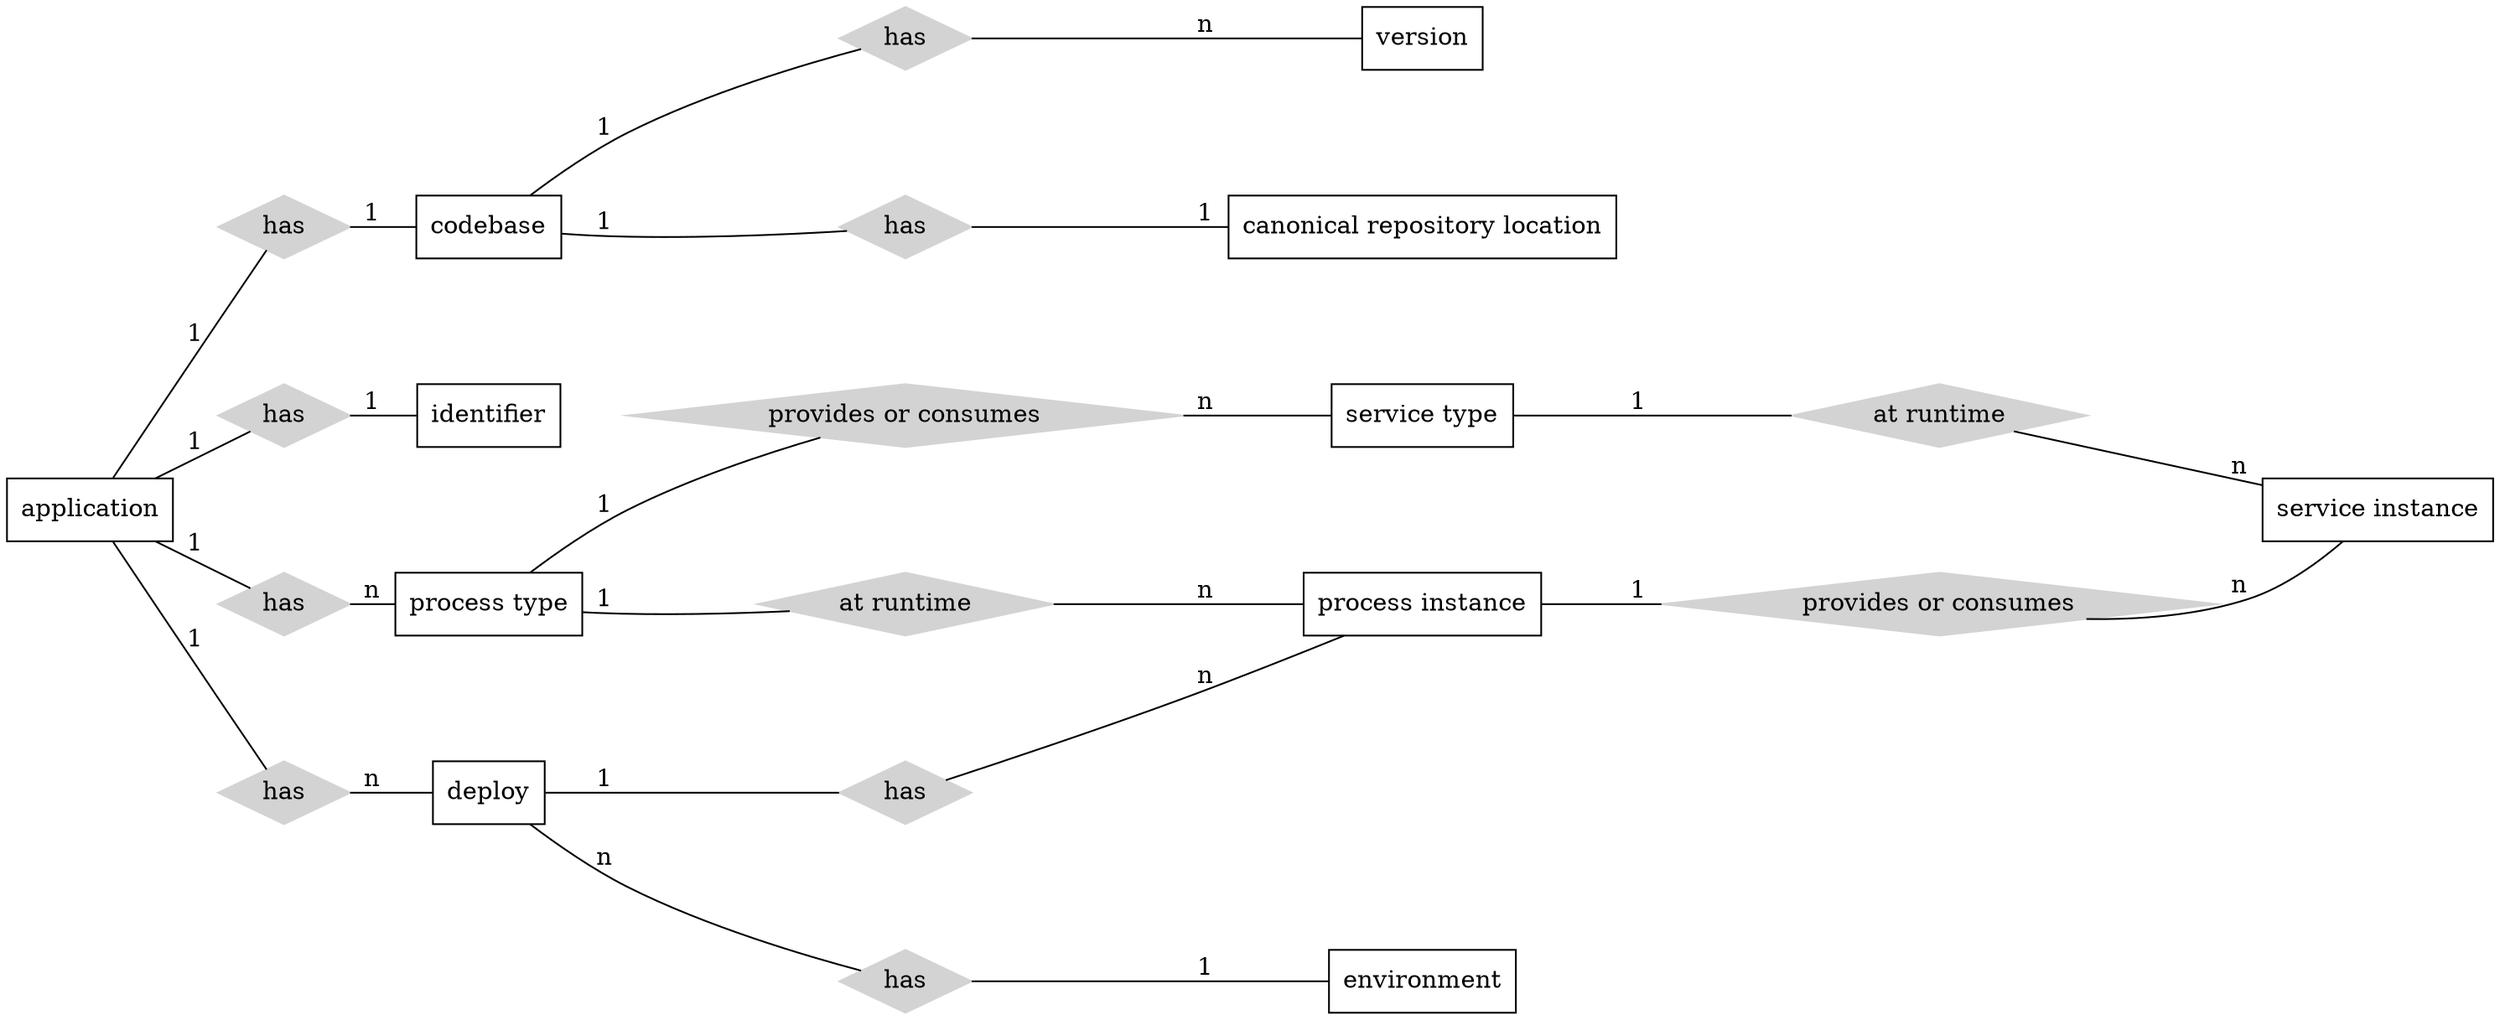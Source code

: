 // cat env.dot | neato | dot -Tpdf -oenv.pdf

graph ER {
  rankdir=LR;
  ranksep=0.1;
  nodesep=1.0;
  node [shape=box]; identifier; application; "codebase"; version; "canonical repository location"; "process type"; "process instance"; "service type"; "service instance"; deploy; environment;
  // node [shape=ellipse]; {node [label="name"] name0; name1; name2;} code; grade; number;
  node [shape=diamond,style=filled,color=lightgrey]; {node [label="has"] h1; h2; h3; h4; h5; h6; h7; h8 }; {node [label="provides or consumes"] type; instance}; {node [label="at runtime"] r1; r2};
  edge [len=10.00];

  application -- h4 [label="1"];
  h4 -- identifier  [label="1"];

  application -- h1 [label="1",len=1.00];
  h1 -- "codebase" [label="1",len=1.00];

  "codebase" -- h2 [label="1",len=1.00];
  h2 -- version     [label="n",len=1.00];

  "codebase" -- h3 [label="1",len=1.00];
  h3 -- "canonical repository location" [label="1",len=1.00];

  application -- h5    [label="1",len=1.00];
  h5 -- "process type" [label="n",len=1.00];

  "process type" -- r1       [label="1",len=1.00];
  r1 -- "process instance"   [label="n",len=1.00];

  "process type" -- "type" [label="1",len=1.00];
  "type" -- "service type" [label="n",len=1.00];

  "process instance" -- "instance" [label="1",len=1.00];
  "instance" -- "service instance" [label="n",len=1.00];

  "service type" -- r2     [label="1",len=1.00];
  r2 -- "service instance" [label="n",len=1.00];

  application -- h6 [label="1",len=1.00];
  h6 -- deploy      [label="n",len=1.00];

  deploy -- h7             [label="1",len=1.00];
  h7 -- "process instance" [label="n",len=1.00];

  deploy -- h8      [label="n",len=1.00];
  h8 -- environment [label="1",len=1.00];

  //name0 -- course;
  //code -- course;
  //course -- "C-I" [label="n",len=1.00];
  //"C-I" -- institute [label="1",len=1.00];
  //institute -- name1;
  //institute -- "S-I" [label="1",len=1.00];
  //"S-I" -- student [label="n",len=1.00];
  //student -- grade;
  //student -- name2;
  //student -- number;
  //student -- "S-C" [label="m",len=1.00];
  //"S-C" -- course [label="n",len=1.00];

  //label = "\n\nEntity Relation Diagram\ndrawn by NEATO";
  //fontsize=20;
}

